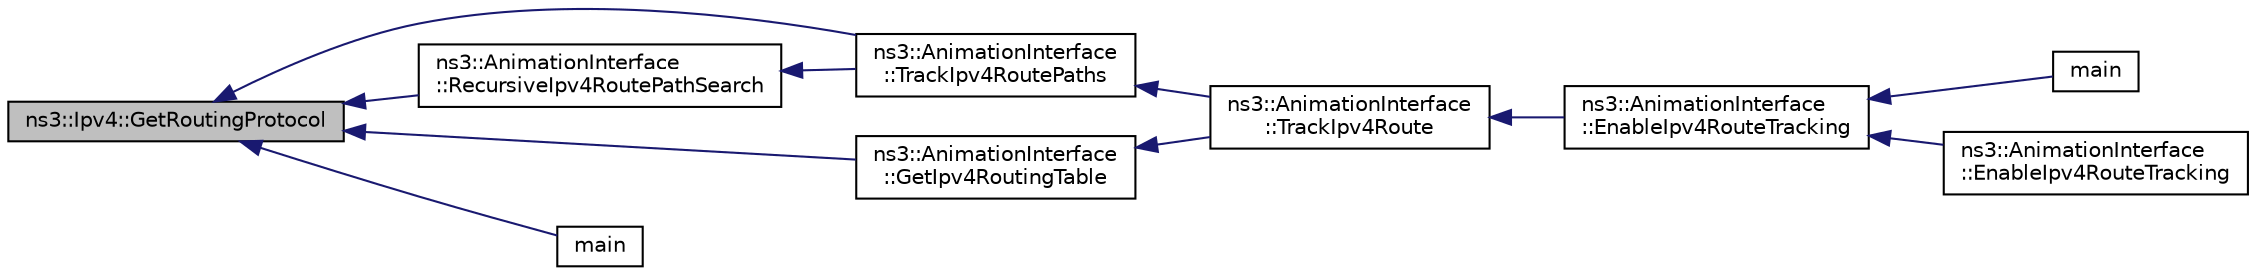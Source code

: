 digraph "ns3::Ipv4::GetRoutingProtocol"
{
  edge [fontname="Helvetica",fontsize="10",labelfontname="Helvetica",labelfontsize="10"];
  node [fontname="Helvetica",fontsize="10",shape=record];
  rankdir="LR";
  Node1 [label="ns3::Ipv4::GetRoutingProtocol",height=0.2,width=0.4,color="black", fillcolor="grey75", style="filled", fontcolor="black"];
  Node1 -> Node2 [dir="back",color="midnightblue",fontsize="10",style="solid"];
  Node2 [label="ns3::AnimationInterface\l::TrackIpv4RoutePaths",height=0.2,width=0.4,color="black", fillcolor="white", style="filled",URL="$d6/d1a/classns3_1_1AnimationInterface.html#a567537be97db5e22db679bf5d4a2c242",tooltip="Track IPv4 route paths function. "];
  Node2 -> Node3 [dir="back",color="midnightblue",fontsize="10",style="solid"];
  Node3 [label="ns3::AnimationInterface\l::TrackIpv4Route",height=0.2,width=0.4,color="black", fillcolor="white", style="filled",URL="$d6/d1a/classns3_1_1AnimationInterface.html#a9af10e9e963b8bcd3eae43d63025dac0",tooltip="Track IPv4 router function. "];
  Node3 -> Node4 [dir="back",color="midnightblue",fontsize="10",style="solid"];
  Node4 [label="ns3::AnimationInterface\l::EnableIpv4RouteTracking",height=0.2,width=0.4,color="black", fillcolor="white", style="filled",URL="$d6/d1a/classns3_1_1AnimationInterface.html#a98e4bbb60184f59a5643b61aaa7a25a3",tooltip="Enable tracking of the Ipv4 routing table for all Nodes. "];
  Node4 -> Node5 [dir="back",color="midnightblue",fontsize="10",style="solid"];
  Node5 [label="main",height=0.2,width=0.4,color="black", fillcolor="white", style="filled",URL="$d9/d2d/wireless-animation_8cc.html#a0ddf1224851353fc92bfbff6f499fa97"];
  Node4 -> Node6 [dir="back",color="midnightblue",fontsize="10",style="solid"];
  Node6 [label="ns3::AnimationInterface\l::EnableIpv4RouteTracking",height=0.2,width=0.4,color="black", fillcolor="white", style="filled",URL="$d6/d1a/classns3_1_1AnimationInterface.html#a619ed6b1b95f1f9d70805376229253d1",tooltip="Enable tracking of the Ipv4 routing table for a set of Nodes. "];
  Node1 -> Node7 [dir="back",color="midnightblue",fontsize="10",style="solid"];
  Node7 [label="ns3::AnimationInterface\l::GetIpv4RoutingTable",height=0.2,width=0.4,color="black", fillcolor="white", style="filled",URL="$d6/d1a/classns3_1_1AnimationInterface.html#ab0c4d9a8eeca65918081b8f228e135e8"];
  Node7 -> Node3 [dir="back",color="midnightblue",fontsize="10",style="solid"];
  Node1 -> Node8 [dir="back",color="midnightblue",fontsize="10",style="solid"];
  Node8 [label="ns3::AnimationInterface\l::RecursiveIpv4RoutePathSearch",height=0.2,width=0.4,color="black", fillcolor="white", style="filled",URL="$d6/d1a/classns3_1_1AnimationInterface.html#acbffe52eaabf803a624ba0452b226017"];
  Node8 -> Node2 [dir="back",color="midnightblue",fontsize="10",style="solid"];
  Node1 -> Node9 [dir="back",color="midnightblue",fontsize="10",style="solid"];
  Node9 [label="main",height=0.2,width=0.4,color="black", fillcolor="white", style="filled",URL="$d7/de2/olsr-hna_8cc.html#a0ddf1224851353fc92bfbff6f499fa97"];
}
